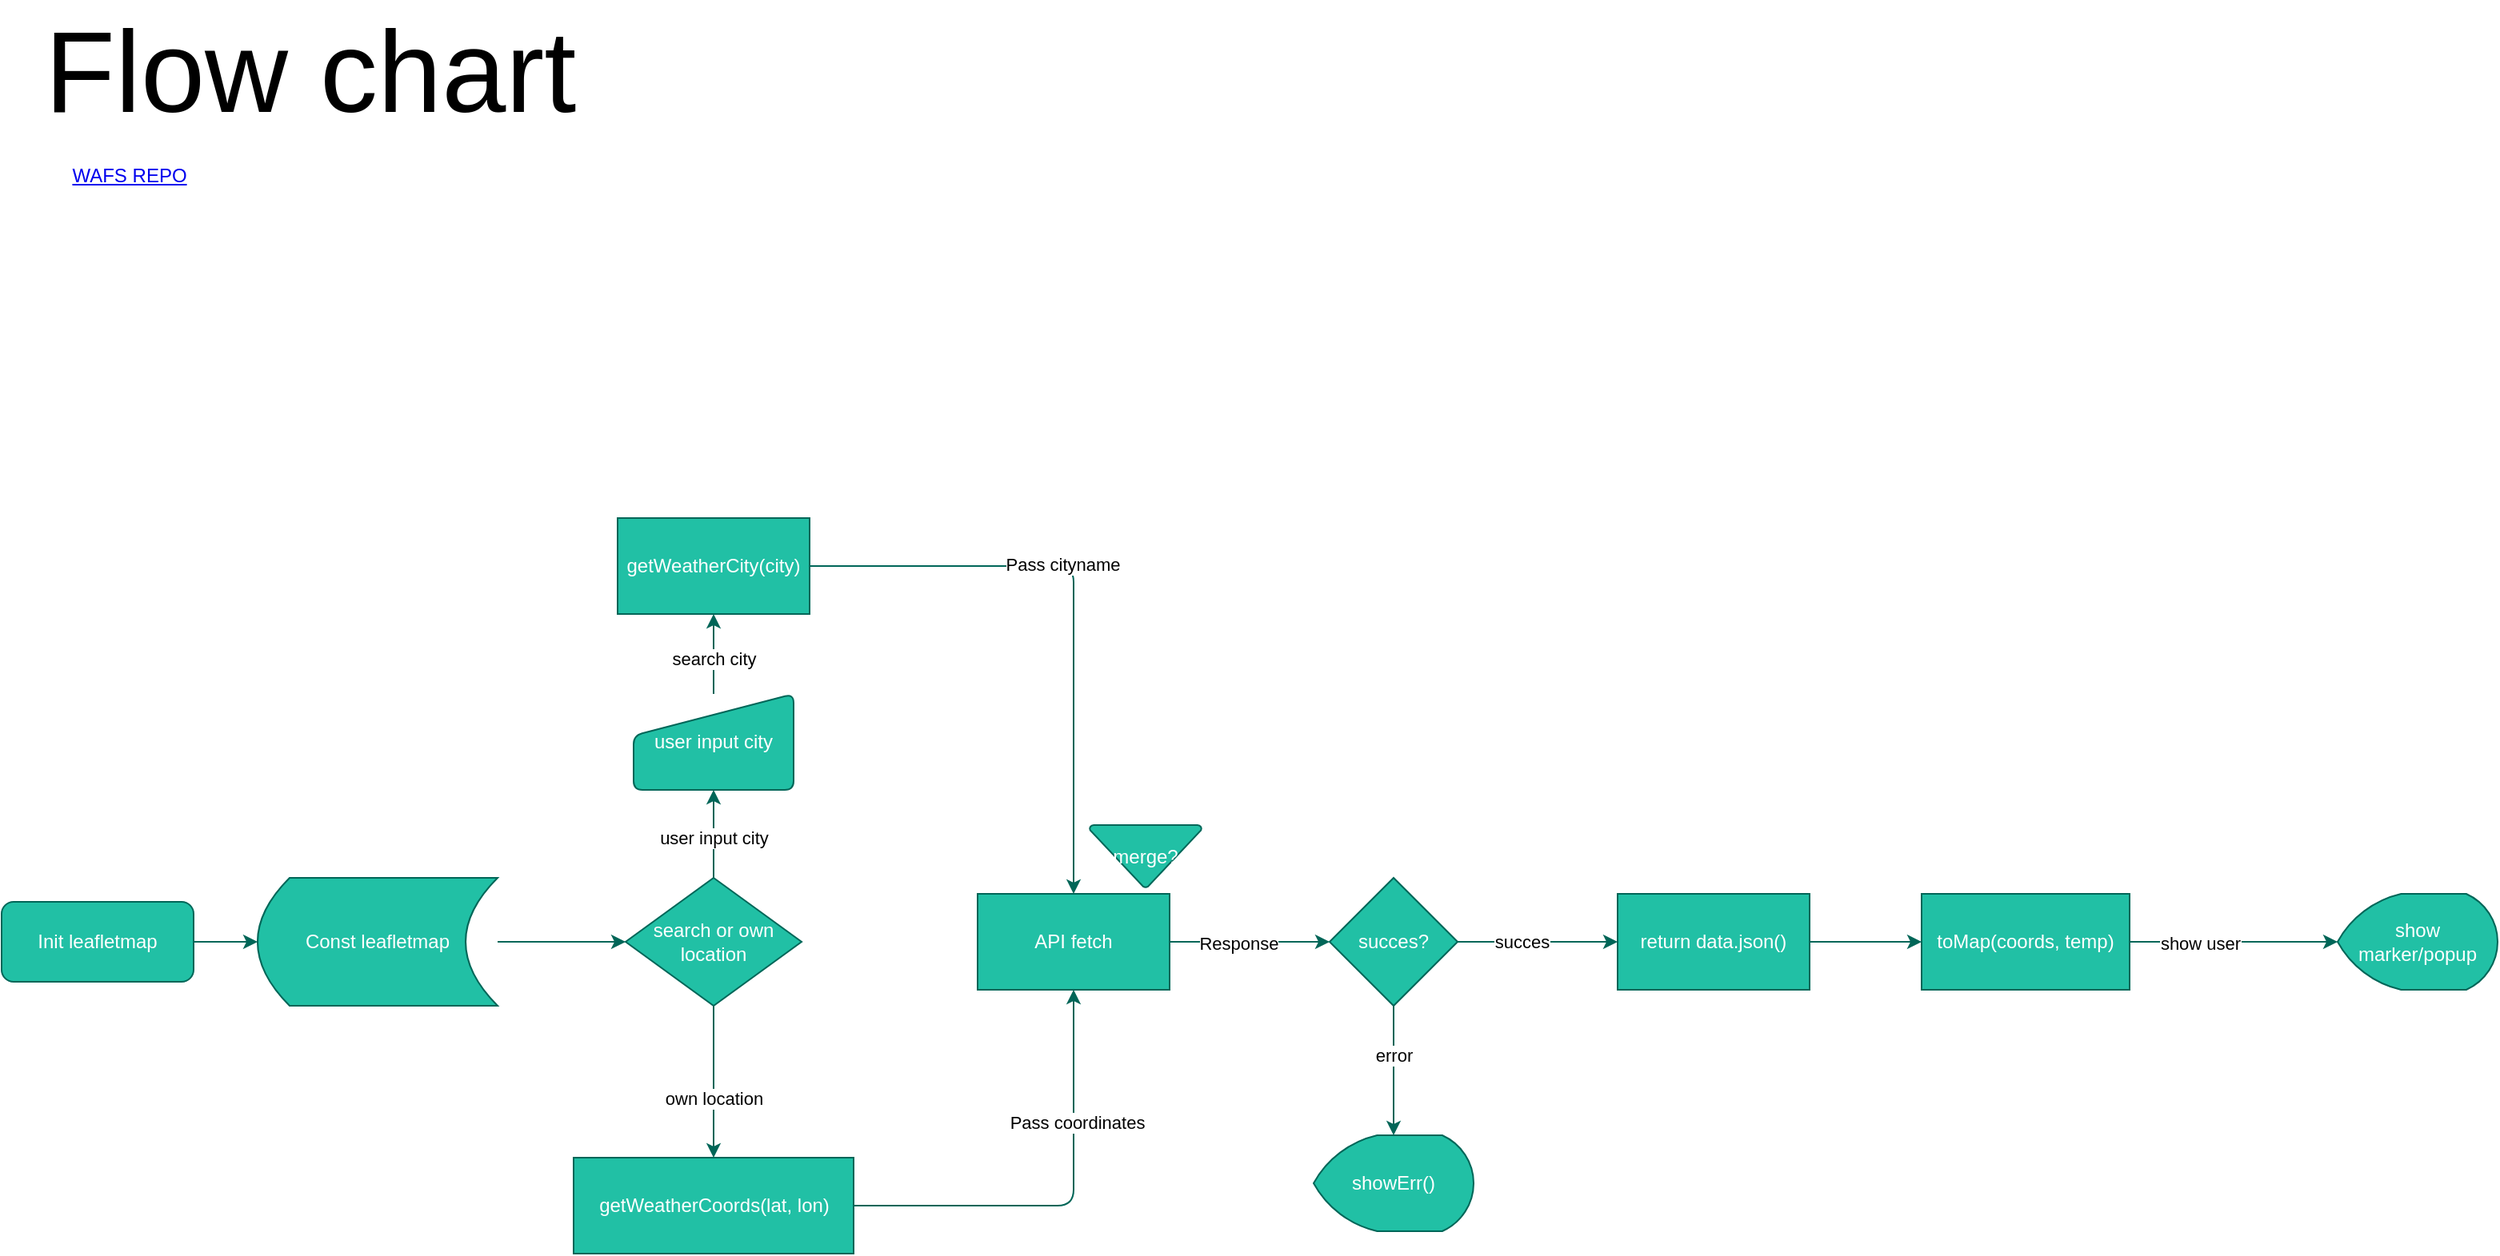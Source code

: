 <mxfile version="14.3.0" type="github">
  <diagram id="JYntTuqCOvaLVZlUko4C" name="Page-1">
    <mxGraphModel dx="2031" dy="1089" grid="1" gridSize="10" guides="1" tooltips="1" connect="1" arrows="1" fold="1" page="1" pageScale="1" pageWidth="1654" pageHeight="1169" math="0" shadow="0">
      <root>
        <mxCell id="0" />
        <mxCell id="1" parent="0" />
        <mxCell id="OXvqALV2gI9AA8YZl8w--7" value="" style="edgeStyle=orthogonalEdgeStyle;curved=0;rounded=1;sketch=0;orthogonalLoop=1;jettySize=auto;html=1;strokeColor=#006658;fillColor=#21C0A5;fontColor=#5C5C5C;" parent="1" source="OXvqALV2gI9AA8YZl8w--2" target="OXvqALV2gI9AA8YZl8w--6" edge="1">
          <mxGeometry relative="1" as="geometry" />
        </mxCell>
        <mxCell id="OXvqALV2gI9AA8YZl8w--2" value="Init leafletmap" style="rounded=1;whiteSpace=wrap;html=1;fillColor=#21C0A5;strokeColor=#006658;fontColor=#FFFFFF;" parent="1" vertex="1">
          <mxGeometry x="20" y="594" width="120" height="50" as="geometry" />
        </mxCell>
        <mxCell id="OXvqALV2gI9AA8YZl8w--9" value="" style="edgeStyle=orthogonalEdgeStyle;curved=0;rounded=1;sketch=0;orthogonalLoop=1;jettySize=auto;html=1;strokeColor=#006658;fillColor=#21C0A5;fontColor=#FFFFFF;" parent="1" source="OXvqALV2gI9AA8YZl8w--6" target="OXvqALV2gI9AA8YZl8w--8" edge="1">
          <mxGeometry relative="1" as="geometry" />
        </mxCell>
        <mxCell id="OXvqALV2gI9AA8YZl8w--6" value="&lt;font color=&quot;#ffffff&quot;&gt;Const leafletmap&lt;/font&gt;" style="shape=dataStorage;whiteSpace=wrap;html=1;fixedSize=1;rounded=0;sketch=0;fillColor=#21C0A5;fontColor=#5C5C5C;strokeColor=#006658;" parent="1" vertex="1">
          <mxGeometry x="180" y="579" width="150" height="80" as="geometry" />
        </mxCell>
        <mxCell id="OXvqALV2gI9AA8YZl8w--11" value="" style="edgeStyle=orthogonalEdgeStyle;curved=0;rounded=1;sketch=0;orthogonalLoop=1;jettySize=auto;html=1;strokeColor=#006658;fillColor=#21C0A5;fontColor=#FFFFFF;" parent="1" source="OXvqALV2gI9AA8YZl8w--32" target="OXvqALV2gI9AA8YZl8w--10" edge="1">
          <mxGeometry relative="1" as="geometry" />
        </mxCell>
        <mxCell id="OXvqALV2gI9AA8YZl8w--12" value="&lt;font color=&quot;#000000&quot;&gt;search city&lt;/font&gt;" style="edgeLabel;html=1;align=center;verticalAlign=middle;resizable=0;points=[];fontColor=#FFFFFF;" parent="OXvqALV2gI9AA8YZl8w--11" vertex="1" connectable="0">
          <mxGeometry x="-0.098" relative="1" as="geometry">
            <mxPoint as="offset" />
          </mxGeometry>
        </mxCell>
        <mxCell id="OXvqALV2gI9AA8YZl8w--14" value="" style="edgeStyle=orthogonalEdgeStyle;curved=0;rounded=1;sketch=0;orthogonalLoop=1;jettySize=auto;html=1;strokeColor=#006658;fillColor=#21C0A5;fontColor=#FFFFFF;" parent="1" source="OXvqALV2gI9AA8YZl8w--8" target="OXvqALV2gI9AA8YZl8w--13" edge="1">
          <mxGeometry relative="1" as="geometry" />
        </mxCell>
        <mxCell id="OXvqALV2gI9AA8YZl8w--15" value="&lt;font color=&quot;#000000&quot;&gt;own location&lt;/font&gt;" style="edgeLabel;html=1;align=center;verticalAlign=middle;resizable=0;points=[];fontColor=#FFFFFF;" parent="OXvqALV2gI9AA8YZl8w--14" vertex="1" connectable="0">
          <mxGeometry x="0.225" relative="1" as="geometry">
            <mxPoint as="offset" />
          </mxGeometry>
        </mxCell>
        <mxCell id="OXvqALV2gI9AA8YZl8w--8" value="&lt;font color=&quot;#ffffff&quot;&gt;search or own location&lt;/font&gt;" style="rhombus;whiteSpace=wrap;html=1;rounded=0;fontColor=#5C5C5C;strokeColor=#006658;fillColor=#21C0A5;sketch=0;" parent="1" vertex="1">
          <mxGeometry x="410" y="579" width="110" height="80" as="geometry" />
        </mxCell>
        <mxCell id="OXvqALV2gI9AA8YZl8w--19" value="" style="edgeStyle=orthogonalEdgeStyle;curved=0;rounded=1;sketch=0;orthogonalLoop=1;jettySize=auto;html=1;strokeColor=#006658;fillColor=#21C0A5;fontColor=#FFFFFF;" parent="1" source="OXvqALV2gI9AA8YZl8w--10" target="OXvqALV2gI9AA8YZl8w--18" edge="1">
          <mxGeometry relative="1" as="geometry" />
        </mxCell>
        <mxCell id="OXvqALV2gI9AA8YZl8w--21" value="&lt;font color=&quot;#000000&quot;&gt;Pass cityname&lt;/font&gt;" style="edgeLabel;html=1;align=center;verticalAlign=middle;resizable=0;points=[];fontColor=#FFFFFF;" parent="OXvqALV2gI9AA8YZl8w--19" vertex="1" connectable="0">
          <mxGeometry x="-0.145" y="1" relative="1" as="geometry">
            <mxPoint as="offset" />
          </mxGeometry>
        </mxCell>
        <mxCell id="OXvqALV2gI9AA8YZl8w--10" value="&lt;font color=&quot;#ffffff&quot;&gt;getWeatherCity(city)&lt;/font&gt;" style="whiteSpace=wrap;html=1;rounded=0;fontColor=#5C5C5C;strokeColor=#006658;fillColor=#21C0A5;sketch=0;" parent="1" vertex="1">
          <mxGeometry x="405" y="354" width="120" height="60" as="geometry" />
        </mxCell>
        <mxCell id="OXvqALV2gI9AA8YZl8w--20" style="edgeStyle=orthogonalEdgeStyle;curved=0;rounded=1;sketch=0;orthogonalLoop=1;jettySize=auto;html=1;entryX=0.5;entryY=1;entryDx=0;entryDy=0;strokeColor=#006658;fillColor=#21C0A5;fontColor=#FFFFFF;" parent="1" source="OXvqALV2gI9AA8YZl8w--13" target="OXvqALV2gI9AA8YZl8w--18" edge="1">
          <mxGeometry relative="1" as="geometry" />
        </mxCell>
        <mxCell id="OXvqALV2gI9AA8YZl8w--22" value="&lt;font color=&quot;#000000&quot;&gt;Pass coordinates&lt;/font&gt;" style="edgeLabel;html=1;align=center;verticalAlign=middle;resizable=0;points=[];fontColor=#FFFFFF;" parent="OXvqALV2gI9AA8YZl8w--20" vertex="1" connectable="0">
          <mxGeometry x="0.394" y="-2" relative="1" as="geometry">
            <mxPoint as="offset" />
          </mxGeometry>
        </mxCell>
        <mxCell id="OXvqALV2gI9AA8YZl8w--13" value="getWeatherCoords(lat, lon)" style="whiteSpace=wrap;html=1;rounded=0;strokeColor=#006658;fillColor=#21C0A5;sketch=0;fontColor=#FFFFFF;" parent="1" vertex="1">
          <mxGeometry x="377.5" y="754" width="175" height="60" as="geometry" />
        </mxCell>
        <mxCell id="OXvqALV2gI9AA8YZl8w--24" value="" style="edgeStyle=orthogonalEdgeStyle;curved=0;rounded=1;sketch=0;orthogonalLoop=1;jettySize=auto;html=1;strokeColor=#006658;fillColor=#21C0A5;fontColor=#FFFFFF;" parent="1" source="OXvqALV2gI9AA8YZl8w--18" target="OXvqALV2gI9AA8YZl8w--23" edge="1">
          <mxGeometry relative="1" as="geometry" />
        </mxCell>
        <mxCell id="OXvqALV2gI9AA8YZl8w--25" value="&lt;font color=&quot;#000000&quot;&gt;Response&lt;/font&gt;" style="edgeLabel;html=1;align=center;verticalAlign=middle;resizable=0;points=[];fontColor=#FFFFFF;" parent="OXvqALV2gI9AA8YZl8w--24" vertex="1" connectable="0">
          <mxGeometry x="-0.144" y="-1" relative="1" as="geometry">
            <mxPoint as="offset" />
          </mxGeometry>
        </mxCell>
        <mxCell id="OXvqALV2gI9AA8YZl8w--18" value="&lt;font color=&quot;#ffffff&quot;&gt;API fetch&lt;/font&gt;" style="whiteSpace=wrap;html=1;rounded=0;fontColor=#5C5C5C;strokeColor=#006658;fillColor=#21C0A5;sketch=0;" parent="1" vertex="1">
          <mxGeometry x="630" y="589" width="120" height="60" as="geometry" />
        </mxCell>
        <mxCell id="OXvqALV2gI9AA8YZl8w--27" value="" style="edgeStyle=orthogonalEdgeStyle;curved=0;rounded=1;sketch=0;orthogonalLoop=1;jettySize=auto;html=1;strokeColor=#006658;fillColor=#21C0A5;fontColor=#FFFFFF;" parent="1" source="OXvqALV2gI9AA8YZl8w--23" target="OXvqALV2gI9AA8YZl8w--26" edge="1">
          <mxGeometry relative="1" as="geometry" />
        </mxCell>
        <mxCell id="OXvqALV2gI9AA8YZl8w--31" value="&lt;font color=&quot;#000000&quot;&gt;succes&lt;/font&gt;" style="edgeLabel;html=1;align=center;verticalAlign=middle;resizable=0;points=[];fontColor=#FFFFFF;" parent="OXvqALV2gI9AA8YZl8w--27" vertex="1" connectable="0">
          <mxGeometry x="-0.211" relative="1" as="geometry">
            <mxPoint as="offset" />
          </mxGeometry>
        </mxCell>
        <mxCell id="OXvqALV2gI9AA8YZl8w--40" style="edgeStyle=orthogonalEdgeStyle;curved=0;rounded=1;sketch=0;orthogonalLoop=1;jettySize=auto;html=1;strokeColor=#006658;fillColor=#21C0A5;fontColor=#FFFFFF;" parent="1" source="OXvqALV2gI9AA8YZl8w--23" target="OXvqALV2gI9AA8YZl8w--39" edge="1">
          <mxGeometry relative="1" as="geometry" />
        </mxCell>
        <mxCell id="OXvqALV2gI9AA8YZl8w--41" value="&lt;font color=&quot;#000000&quot;&gt;error&lt;br&gt;&lt;/font&gt;" style="edgeLabel;html=1;align=center;verticalAlign=middle;resizable=0;points=[];fontColor=#FFFFFF;" parent="OXvqALV2gI9AA8YZl8w--40" vertex="1" connectable="0">
          <mxGeometry x="-0.285" y="1" relative="1" as="geometry">
            <mxPoint x="-1" y="1.95" as="offset" />
          </mxGeometry>
        </mxCell>
        <mxCell id="OXvqALV2gI9AA8YZl8w--23" value="&lt;font color=&quot;#ffffff&quot;&gt;succes?&lt;/font&gt;" style="rhombus;whiteSpace=wrap;html=1;rounded=0;fontColor=#5C5C5C;strokeColor=#006658;fillColor=#21C0A5;sketch=0;" parent="1" vertex="1">
          <mxGeometry x="850" y="579" width="80" height="80" as="geometry" />
        </mxCell>
        <mxCell id="ay7ekI8AiIw3gbZ6E4M9-4" value="" style="edgeStyle=orthogonalEdgeStyle;curved=0;rounded=1;sketch=0;orthogonalLoop=1;jettySize=auto;html=1;strokeColor=#006658;fillColor=#21C0A5;fontColor=#FFFFFF;" edge="1" parent="1" source="OXvqALV2gI9AA8YZl8w--26" target="ay7ekI8AiIw3gbZ6E4M9-3">
          <mxGeometry relative="1" as="geometry" />
        </mxCell>
        <mxCell id="OXvqALV2gI9AA8YZl8w--26" value="&lt;font color=&quot;#ffffff&quot;&gt;return data.json()&lt;/font&gt;" style="whiteSpace=wrap;html=1;rounded=0;fontColor=#5C5C5C;strokeColor=#006658;fillColor=#21C0A5;sketch=0;" parent="1" vertex="1">
          <mxGeometry x="1030" y="589" width="120" height="60" as="geometry" />
        </mxCell>
        <mxCell id="OXvqALV2gI9AA8YZl8w--32" value="user input city" style="html=1;strokeWidth=1;shape=manualInput;whiteSpace=wrap;rounded=1;size=26;arcSize=11;sketch=0;fillColor=#21C0A5;fontColor=#FFFFFF;strokeColor=#006658;" parent="1" vertex="1">
          <mxGeometry x="415" y="464" width="100" height="60" as="geometry" />
        </mxCell>
        <mxCell id="OXvqALV2gI9AA8YZl8w--33" value="" style="edgeStyle=orthogonalEdgeStyle;curved=0;rounded=1;sketch=0;orthogonalLoop=1;jettySize=auto;html=1;strokeColor=#006658;fillColor=#21C0A5;fontColor=#FFFFFF;" parent="1" source="OXvqALV2gI9AA8YZl8w--8" target="OXvqALV2gI9AA8YZl8w--32" edge="1">
          <mxGeometry relative="1" as="geometry">
            <mxPoint x="465" y="579" as="sourcePoint" />
            <mxPoint x="465" y="414.0" as="targetPoint" />
          </mxGeometry>
        </mxCell>
        <mxCell id="OXvqALV2gI9AA8YZl8w--34" value="&lt;font color=&quot;#000000&quot;&gt;user input city&lt;/font&gt;" style="edgeLabel;html=1;align=center;verticalAlign=middle;resizable=0;points=[];fontColor=#FFFFFF;" parent="OXvqALV2gI9AA8YZl8w--33" vertex="1" connectable="0">
          <mxGeometry x="-0.098" relative="1" as="geometry">
            <mxPoint as="offset" />
          </mxGeometry>
        </mxCell>
        <mxCell id="OXvqALV2gI9AA8YZl8w--39" value="showErr()" style="strokeWidth=1;html=1;shape=mxgraph.flowchart.display;whiteSpace=wrap;rounded=0;sketch=0;fillColor=#21C0A5;fontColor=#FFFFFF;strokeColor=#006658;" parent="1" vertex="1">
          <mxGeometry x="840" y="740" width="100" height="60" as="geometry" />
        </mxCell>
        <mxCell id="OXvqALV2gI9AA8YZl8w--42" value="merge?" style="strokeWidth=1;html=1;shape=mxgraph.flowchart.merge_or_storage;whiteSpace=wrap;rounded=0;sketch=0;fillColor=#21C0A5;fontColor=#FFFFFF;strokeColor=#006658;" parent="1" vertex="1">
          <mxGeometry x="700" y="546" width="70" height="39" as="geometry" />
        </mxCell>
        <mxCell id="ay7ekI8AiIw3gbZ6E4M9-6" style="edgeStyle=orthogonalEdgeStyle;curved=0;rounded=1;sketch=0;orthogonalLoop=1;jettySize=auto;html=1;entryX=0;entryY=0.5;entryDx=0;entryDy=0;entryPerimeter=0;strokeColor=#006658;fillColor=#21C0A5;fontColor=#FFFFFF;" edge="1" parent="1" source="ay7ekI8AiIw3gbZ6E4M9-3" target="ay7ekI8AiIw3gbZ6E4M9-5">
          <mxGeometry relative="1" as="geometry" />
        </mxCell>
        <mxCell id="ay7ekI8AiIw3gbZ6E4M9-7" value="show user" style="edgeLabel;html=1;align=center;verticalAlign=middle;resizable=0;points=[];" vertex="1" connectable="0" parent="ay7ekI8AiIw3gbZ6E4M9-6">
          <mxGeometry x="-0.331" y="-1" relative="1" as="geometry">
            <mxPoint as="offset" />
          </mxGeometry>
        </mxCell>
        <mxCell id="ay7ekI8AiIw3gbZ6E4M9-3" value="&lt;font color=&quot;#ffffff&quot;&gt;toMap(coords, temp)&lt;/font&gt;" style="whiteSpace=wrap;html=1;rounded=0;fontColor=#5C5C5C;strokeColor=#006658;fillColor=#21C0A5;sketch=0;" vertex="1" parent="1">
          <mxGeometry x="1220" y="589" width="130" height="60" as="geometry" />
        </mxCell>
        <mxCell id="ay7ekI8AiIw3gbZ6E4M9-5" value="show marker/popup" style="strokeWidth=1;html=1;shape=mxgraph.flowchart.display;whiteSpace=wrap;rounded=0;sketch=0;fillColor=#21C0A5;fontColor=#FFFFFF;strokeColor=#006658;" vertex="1" parent="1">
          <mxGeometry x="1480" y="589" width="100" height="60" as="geometry" />
        </mxCell>
        <mxCell id="ay7ekI8AiIw3gbZ6E4M9-8" value="Flow chart" style="text;html=1;strokeColor=none;fillColor=none;align=left;verticalAlign=middle;whiteSpace=wrap;rounded=0;sketch=0;fontColor=#000000;fontSize=72;fontStyle=0" vertex="1" parent="1">
          <mxGeometry x="45" y="30" width="360" height="90" as="geometry" />
        </mxCell>
        <UserObject label="WAFS REPO" link="data:page/id,JYntTuqCOvaLVZlUko4C" id="ay7ekI8AiIw3gbZ6E4M9-9">
          <mxCell style="text;html=1;strokeColor=none;fillColor=none;whiteSpace=wrap;align=center;verticalAlign=middle;fontColor=#0000EE;fontStyle=4;rounded=0;sketch=0;" vertex="1" parent="1">
            <mxGeometry x="50" y="120" width="100" height="40" as="geometry" />
          </mxCell>
        </UserObject>
      </root>
    </mxGraphModel>
  </diagram>
</mxfile>
